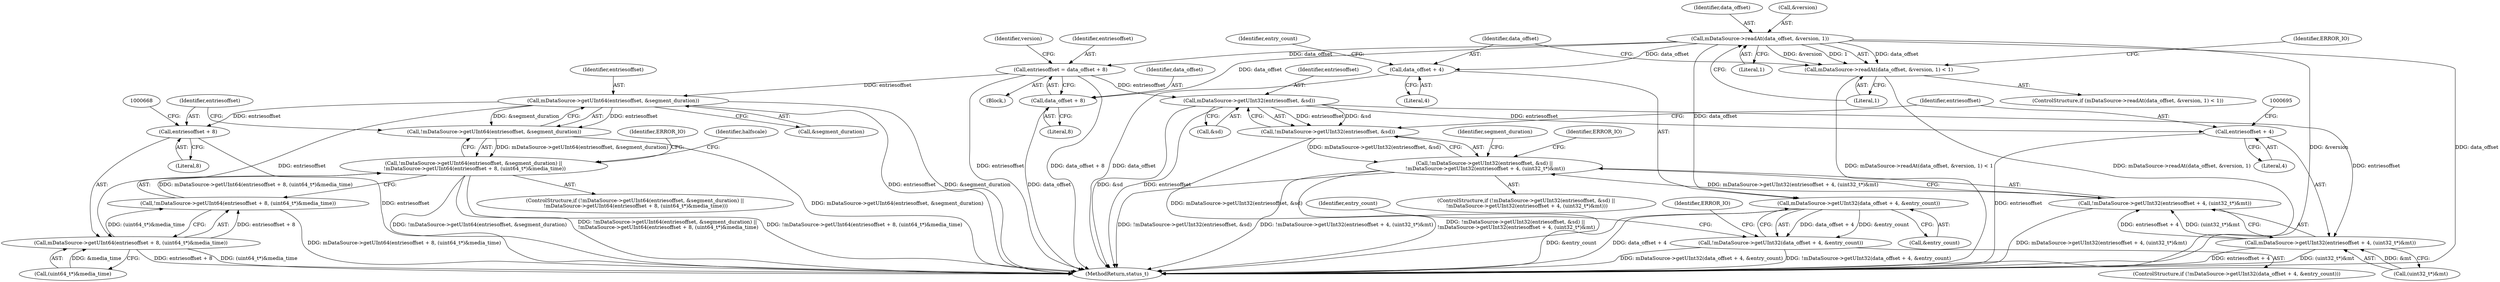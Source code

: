 digraph "0_Android_463a6f807e187828442949d1924e143cf07778c6@API" {
"1000603" [label="(Call,mDataSource->readAt(data_offset, &version, 1))"];
"1000602" [label="(Call,mDataSource->readAt(data_offset, &version, 1) < 1)"];
"1000615" [label="(Call,mDataSource->getUInt32(data_offset + 4, &entry_count))"];
"1000614" [label="(Call,!mDataSource->getUInt32(data_offset + 4, &entry_count))"];
"1000616" [label="(Call,data_offset + 4)"];
"1000643" [label="(Call,entriesoffset = data_offset + 8)"];
"1000658" [label="(Call,mDataSource->getUInt64(entriesoffset, &segment_duration))"];
"1000657" [label="(Call,!mDataSource->getUInt64(entriesoffset, &segment_duration))"];
"1000656" [label="(Call,!mDataSource->getUInt64(entriesoffset, &segment_duration) ||\n !mDataSource->getUInt64(entriesoffset + 8, (uint64_t*)&media_time))"];
"1000663" [label="(Call,mDataSource->getUInt64(entriesoffset + 8, (uint64_t*)&media_time))"];
"1000662" [label="(Call,!mDataSource->getUInt64(entriesoffset + 8, (uint64_t*)&media_time))"];
"1000664" [label="(Call,entriesoffset + 8)"];
"1000685" [label="(Call,mDataSource->getUInt32(entriesoffset, &sd))"];
"1000684" [label="(Call,!mDataSource->getUInt32(entriesoffset, &sd))"];
"1000683" [label="(Call,!mDataSource->getUInt32(entriesoffset, &sd) ||\n !mDataSource->getUInt32(entriesoffset + 4, (uint32_t*)&mt))"];
"1000690" [label="(Call,mDataSource->getUInt32(entriesoffset + 4, (uint32_t*)&mt))"];
"1000689" [label="(Call,!mDataSource->getUInt32(entriesoffset + 4, (uint32_t*)&mt))"];
"1000691" [label="(Call,entriesoffset + 4)"];
"1000645" [label="(Call,data_offset + 8)"];
"1000613" [label="(ControlStructure,if (!mDataSource->getUInt32(data_offset + 4, &entry_count)))"];
"1000603" [label="(Call,mDataSource->readAt(data_offset, &version, 1))"];
"1000683" [label="(Call,!mDataSource->getUInt32(entriesoffset, &sd) ||\n !mDataSource->getUInt32(entriesoffset + 4, (uint32_t*)&mt))"];
"1000611" [label="(Identifier,ERROR_IO)"];
"1000601" [label="(ControlStructure,if (mDataSource->readAt(data_offset, &version, 1) < 1))"];
"1000667" [label="(Call,(uint64_t*)&media_time)"];
"1000693" [label="(Literal,4)"];
"1000608" [label="(Literal,1)"];
"1000644" [label="(Identifier,entriesoffset)"];
"1000673" [label="(Identifier,ERROR_IO)"];
"1000607" [label="(Literal,1)"];
"1000615" [label="(Call,mDataSource->getUInt32(data_offset + 4, &entry_count))"];
"1000645" [label="(Call,data_offset + 8)"];
"1000604" [label="(Identifier,data_offset)"];
"1000623" [label="(Identifier,ERROR_IO)"];
"1000655" [label="(ControlStructure,if (!mDataSource->getUInt64(entriesoffset, &segment_duration) ||\n !mDataSource->getUInt64(entriesoffset + 8, (uint64_t*)&media_time)))"];
"1000690" [label="(Call,mDataSource->getUInt32(entriesoffset + 4, (uint32_t*)&mt))"];
"1000619" [label="(Call,&entry_count)"];
"1000686" [label="(Identifier,entriesoffset)"];
"1000618" [label="(Literal,4)"];
"1000687" [label="(Call,&sd)"];
"1000682" [label="(ControlStructure,if (!mDataSource->getUInt32(entriesoffset, &sd) ||\n !mDataSource->getUInt32(entriesoffset + 4, (uint32_t*)&mt)))"];
"1000620" [label="(Identifier,entry_count)"];
"1000641" [label="(Block,)"];
"1000646" [label="(Identifier,data_offset)"];
"1000664" [label="(Call,entriesoffset + 8)"];
"1000616" [label="(Call,data_offset + 4)"];
"1000662" [label="(Call,!mDataSource->getUInt64(entriesoffset + 8, (uint64_t*)&media_time))"];
"1000656" [label="(Call,!mDataSource->getUInt64(entriesoffset, &segment_duration) ||\n !mDataSource->getUInt64(entriesoffset + 8, (uint64_t*)&media_time))"];
"1000647" [label="(Literal,8)"];
"1000660" [label="(Call,&segment_duration)"];
"1000692" [label="(Identifier,entriesoffset)"];
"1000702" [label="(Identifier,segment_duration)"];
"1000691" [label="(Call,entriesoffset + 4)"];
"1000605" [label="(Call,&version)"];
"1000713" [label="(Identifier,halfscale)"];
"1000602" [label="(Call,mDataSource->readAt(data_offset, &version, 1) < 1)"];
"1000685" [label="(Call,mDataSource->getUInt32(entriesoffset, &sd))"];
"1000689" [label="(Call,!mDataSource->getUInt32(entriesoffset + 4, (uint32_t*)&mt))"];
"1000617" [label="(Identifier,data_offset)"];
"1000614" [label="(Call,!mDataSource->getUInt32(data_offset + 4, &entry_count))"];
"1000658" [label="(Call,mDataSource->getUInt64(entriesoffset, &segment_duration))"];
"1000694" [label="(Call,(uint32_t*)&mt)"];
"1000666" [label="(Literal,8)"];
"1000652" [label="(Identifier,version)"];
"1000700" [label="(Identifier,ERROR_IO)"];
"1000663" [label="(Call,mDataSource->getUInt64(entriesoffset + 8, (uint64_t*)&media_time))"];
"1000626" [label="(Identifier,entry_count)"];
"1002918" [label="(MethodReturn,status_t)"];
"1000643" [label="(Call,entriesoffset = data_offset + 8)"];
"1000684" [label="(Call,!mDataSource->getUInt32(entriesoffset, &sd))"];
"1000665" [label="(Identifier,entriesoffset)"];
"1000657" [label="(Call,!mDataSource->getUInt64(entriesoffset, &segment_duration))"];
"1000659" [label="(Identifier,entriesoffset)"];
"1000603" -> "1000602"  [label="AST: "];
"1000603" -> "1000607"  [label="CFG: "];
"1000604" -> "1000603"  [label="AST: "];
"1000605" -> "1000603"  [label="AST: "];
"1000607" -> "1000603"  [label="AST: "];
"1000608" -> "1000603"  [label="CFG: "];
"1000603" -> "1002918"  [label="DDG: data_offset"];
"1000603" -> "1002918"  [label="DDG: &version"];
"1000603" -> "1000602"  [label="DDG: data_offset"];
"1000603" -> "1000602"  [label="DDG: &version"];
"1000603" -> "1000602"  [label="DDG: 1"];
"1000603" -> "1000615"  [label="DDG: data_offset"];
"1000603" -> "1000616"  [label="DDG: data_offset"];
"1000603" -> "1000643"  [label="DDG: data_offset"];
"1000603" -> "1000645"  [label="DDG: data_offset"];
"1000602" -> "1000601"  [label="AST: "];
"1000602" -> "1000608"  [label="CFG: "];
"1000608" -> "1000602"  [label="AST: "];
"1000611" -> "1000602"  [label="CFG: "];
"1000617" -> "1000602"  [label="CFG: "];
"1000602" -> "1002918"  [label="DDG: mDataSource->readAt(data_offset, &version, 1) < 1"];
"1000602" -> "1002918"  [label="DDG: mDataSource->readAt(data_offset, &version, 1)"];
"1000615" -> "1000614"  [label="AST: "];
"1000615" -> "1000619"  [label="CFG: "];
"1000616" -> "1000615"  [label="AST: "];
"1000619" -> "1000615"  [label="AST: "];
"1000614" -> "1000615"  [label="CFG: "];
"1000615" -> "1002918"  [label="DDG: data_offset + 4"];
"1000615" -> "1002918"  [label="DDG: &entry_count"];
"1000615" -> "1000614"  [label="DDG: data_offset + 4"];
"1000615" -> "1000614"  [label="DDG: &entry_count"];
"1000614" -> "1000613"  [label="AST: "];
"1000623" -> "1000614"  [label="CFG: "];
"1000626" -> "1000614"  [label="CFG: "];
"1000614" -> "1002918"  [label="DDG: !mDataSource->getUInt32(data_offset + 4, &entry_count)"];
"1000614" -> "1002918"  [label="DDG: mDataSource->getUInt32(data_offset + 4, &entry_count)"];
"1000616" -> "1000618"  [label="CFG: "];
"1000617" -> "1000616"  [label="AST: "];
"1000618" -> "1000616"  [label="AST: "];
"1000620" -> "1000616"  [label="CFG: "];
"1000616" -> "1002918"  [label="DDG: data_offset"];
"1000643" -> "1000641"  [label="AST: "];
"1000643" -> "1000645"  [label="CFG: "];
"1000644" -> "1000643"  [label="AST: "];
"1000645" -> "1000643"  [label="AST: "];
"1000652" -> "1000643"  [label="CFG: "];
"1000643" -> "1002918"  [label="DDG: entriesoffset"];
"1000643" -> "1002918"  [label="DDG: data_offset + 8"];
"1000643" -> "1000658"  [label="DDG: entriesoffset"];
"1000643" -> "1000685"  [label="DDG: entriesoffset"];
"1000658" -> "1000657"  [label="AST: "];
"1000658" -> "1000660"  [label="CFG: "];
"1000659" -> "1000658"  [label="AST: "];
"1000660" -> "1000658"  [label="AST: "];
"1000657" -> "1000658"  [label="CFG: "];
"1000658" -> "1002918"  [label="DDG: &segment_duration"];
"1000658" -> "1002918"  [label="DDG: entriesoffset"];
"1000658" -> "1000657"  [label="DDG: entriesoffset"];
"1000658" -> "1000657"  [label="DDG: &segment_duration"];
"1000658" -> "1000663"  [label="DDG: entriesoffset"];
"1000658" -> "1000664"  [label="DDG: entriesoffset"];
"1000657" -> "1000656"  [label="AST: "];
"1000665" -> "1000657"  [label="CFG: "];
"1000656" -> "1000657"  [label="CFG: "];
"1000657" -> "1002918"  [label="DDG: mDataSource->getUInt64(entriesoffset, &segment_duration)"];
"1000657" -> "1000656"  [label="DDG: mDataSource->getUInt64(entriesoffset, &segment_duration)"];
"1000656" -> "1000655"  [label="AST: "];
"1000656" -> "1000662"  [label="CFG: "];
"1000662" -> "1000656"  [label="AST: "];
"1000673" -> "1000656"  [label="CFG: "];
"1000713" -> "1000656"  [label="CFG: "];
"1000656" -> "1002918"  [label="DDG: !mDataSource->getUInt64(entriesoffset, &segment_duration) ||\n !mDataSource->getUInt64(entriesoffset + 8, (uint64_t*)&media_time)"];
"1000656" -> "1002918"  [label="DDG: !mDataSource->getUInt64(entriesoffset + 8, (uint64_t*)&media_time)"];
"1000656" -> "1002918"  [label="DDG: !mDataSource->getUInt64(entriesoffset, &segment_duration)"];
"1000662" -> "1000656"  [label="DDG: mDataSource->getUInt64(entriesoffset + 8, (uint64_t*)&media_time)"];
"1000663" -> "1000662"  [label="AST: "];
"1000663" -> "1000667"  [label="CFG: "];
"1000664" -> "1000663"  [label="AST: "];
"1000667" -> "1000663"  [label="AST: "];
"1000662" -> "1000663"  [label="CFG: "];
"1000663" -> "1002918"  [label="DDG: entriesoffset + 8"];
"1000663" -> "1002918"  [label="DDG: (uint64_t*)&media_time"];
"1000663" -> "1000662"  [label="DDG: entriesoffset + 8"];
"1000663" -> "1000662"  [label="DDG: (uint64_t*)&media_time"];
"1000667" -> "1000663"  [label="DDG: &media_time"];
"1000662" -> "1002918"  [label="DDG: mDataSource->getUInt64(entriesoffset + 8, (uint64_t*)&media_time)"];
"1000664" -> "1000666"  [label="CFG: "];
"1000665" -> "1000664"  [label="AST: "];
"1000666" -> "1000664"  [label="AST: "];
"1000668" -> "1000664"  [label="CFG: "];
"1000664" -> "1002918"  [label="DDG: entriesoffset"];
"1000685" -> "1000684"  [label="AST: "];
"1000685" -> "1000687"  [label="CFG: "];
"1000686" -> "1000685"  [label="AST: "];
"1000687" -> "1000685"  [label="AST: "];
"1000684" -> "1000685"  [label="CFG: "];
"1000685" -> "1002918"  [label="DDG: &sd"];
"1000685" -> "1002918"  [label="DDG: entriesoffset"];
"1000685" -> "1000684"  [label="DDG: entriesoffset"];
"1000685" -> "1000684"  [label="DDG: &sd"];
"1000685" -> "1000690"  [label="DDG: entriesoffset"];
"1000685" -> "1000691"  [label="DDG: entriesoffset"];
"1000684" -> "1000683"  [label="AST: "];
"1000692" -> "1000684"  [label="CFG: "];
"1000683" -> "1000684"  [label="CFG: "];
"1000684" -> "1002918"  [label="DDG: mDataSource->getUInt32(entriesoffset, &sd)"];
"1000684" -> "1000683"  [label="DDG: mDataSource->getUInt32(entriesoffset, &sd)"];
"1000683" -> "1000682"  [label="AST: "];
"1000683" -> "1000689"  [label="CFG: "];
"1000689" -> "1000683"  [label="AST: "];
"1000700" -> "1000683"  [label="CFG: "];
"1000702" -> "1000683"  [label="CFG: "];
"1000683" -> "1002918"  [label="DDG: !mDataSource->getUInt32(entriesoffset, &sd)"];
"1000683" -> "1002918"  [label="DDG: !mDataSource->getUInt32(entriesoffset + 4, (uint32_t*)&mt)"];
"1000683" -> "1002918"  [label="DDG: !mDataSource->getUInt32(entriesoffset, &sd) ||\n !mDataSource->getUInt32(entriesoffset + 4, (uint32_t*)&mt)"];
"1000689" -> "1000683"  [label="DDG: mDataSource->getUInt32(entriesoffset + 4, (uint32_t*)&mt)"];
"1000690" -> "1000689"  [label="AST: "];
"1000690" -> "1000694"  [label="CFG: "];
"1000691" -> "1000690"  [label="AST: "];
"1000694" -> "1000690"  [label="AST: "];
"1000689" -> "1000690"  [label="CFG: "];
"1000690" -> "1002918"  [label="DDG: (uint32_t*)&mt"];
"1000690" -> "1002918"  [label="DDG: entriesoffset + 4"];
"1000690" -> "1000689"  [label="DDG: entriesoffset + 4"];
"1000690" -> "1000689"  [label="DDG: (uint32_t*)&mt"];
"1000694" -> "1000690"  [label="DDG: &mt"];
"1000689" -> "1002918"  [label="DDG: mDataSource->getUInt32(entriesoffset + 4, (uint32_t*)&mt)"];
"1000691" -> "1000693"  [label="CFG: "];
"1000692" -> "1000691"  [label="AST: "];
"1000693" -> "1000691"  [label="AST: "];
"1000695" -> "1000691"  [label="CFG: "];
"1000691" -> "1002918"  [label="DDG: entriesoffset"];
"1000645" -> "1000647"  [label="CFG: "];
"1000646" -> "1000645"  [label="AST: "];
"1000647" -> "1000645"  [label="AST: "];
"1000645" -> "1002918"  [label="DDG: data_offset"];
}
